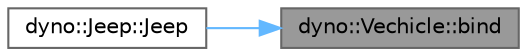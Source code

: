 digraph "dyno::Vechicle::bind"
{
 // LATEX_PDF_SIZE
  bgcolor="transparent";
  edge [fontname=Helvetica,fontsize=10,labelfontname=Helvetica,labelfontsize=10];
  node [fontname=Helvetica,fontsize=10,shape=box,height=0.2,width=0.4];
  rankdir="RL";
  Node1 [id="Node000001",label="dyno::Vechicle::bind",height=0.2,width=0.4,color="gray40", fillcolor="grey60", style="filled", fontcolor="black",tooltip=" "];
  Node1 -> Node2 [id="edge1_Node000001_Node000002",dir="back",color="steelblue1",style="solid",tooltip=" "];
  Node2 [id="Node000002",label="dyno::Jeep::Jeep",height=0.2,width=0.4,color="grey40", fillcolor="white", style="filled",URL="$classdyno_1_1_jeep.html#a2ea22ab83e9ce9596b453d8c178a3f53",tooltip=" "];
}
